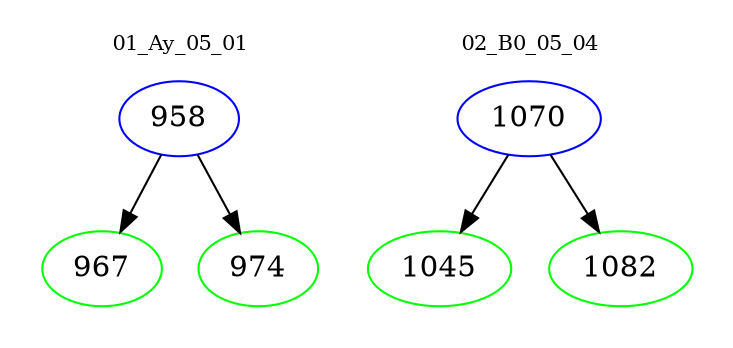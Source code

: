 digraph{
subgraph cluster_0 {
color = white
label = "01_Ay_05_01";
fontsize=10;
T0_958 [label="958", color="blue"]
T0_958 -> T0_967 [color="black"]
T0_967 [label="967", color="green"]
T0_958 -> T0_974 [color="black"]
T0_974 [label="974", color="green"]
}
subgraph cluster_1 {
color = white
label = "02_B0_05_04";
fontsize=10;
T1_1070 [label="1070", color="blue"]
T1_1070 -> T1_1045 [color="black"]
T1_1045 [label="1045", color="green"]
T1_1070 -> T1_1082 [color="black"]
T1_1082 [label="1082", color="green"]
}
}
